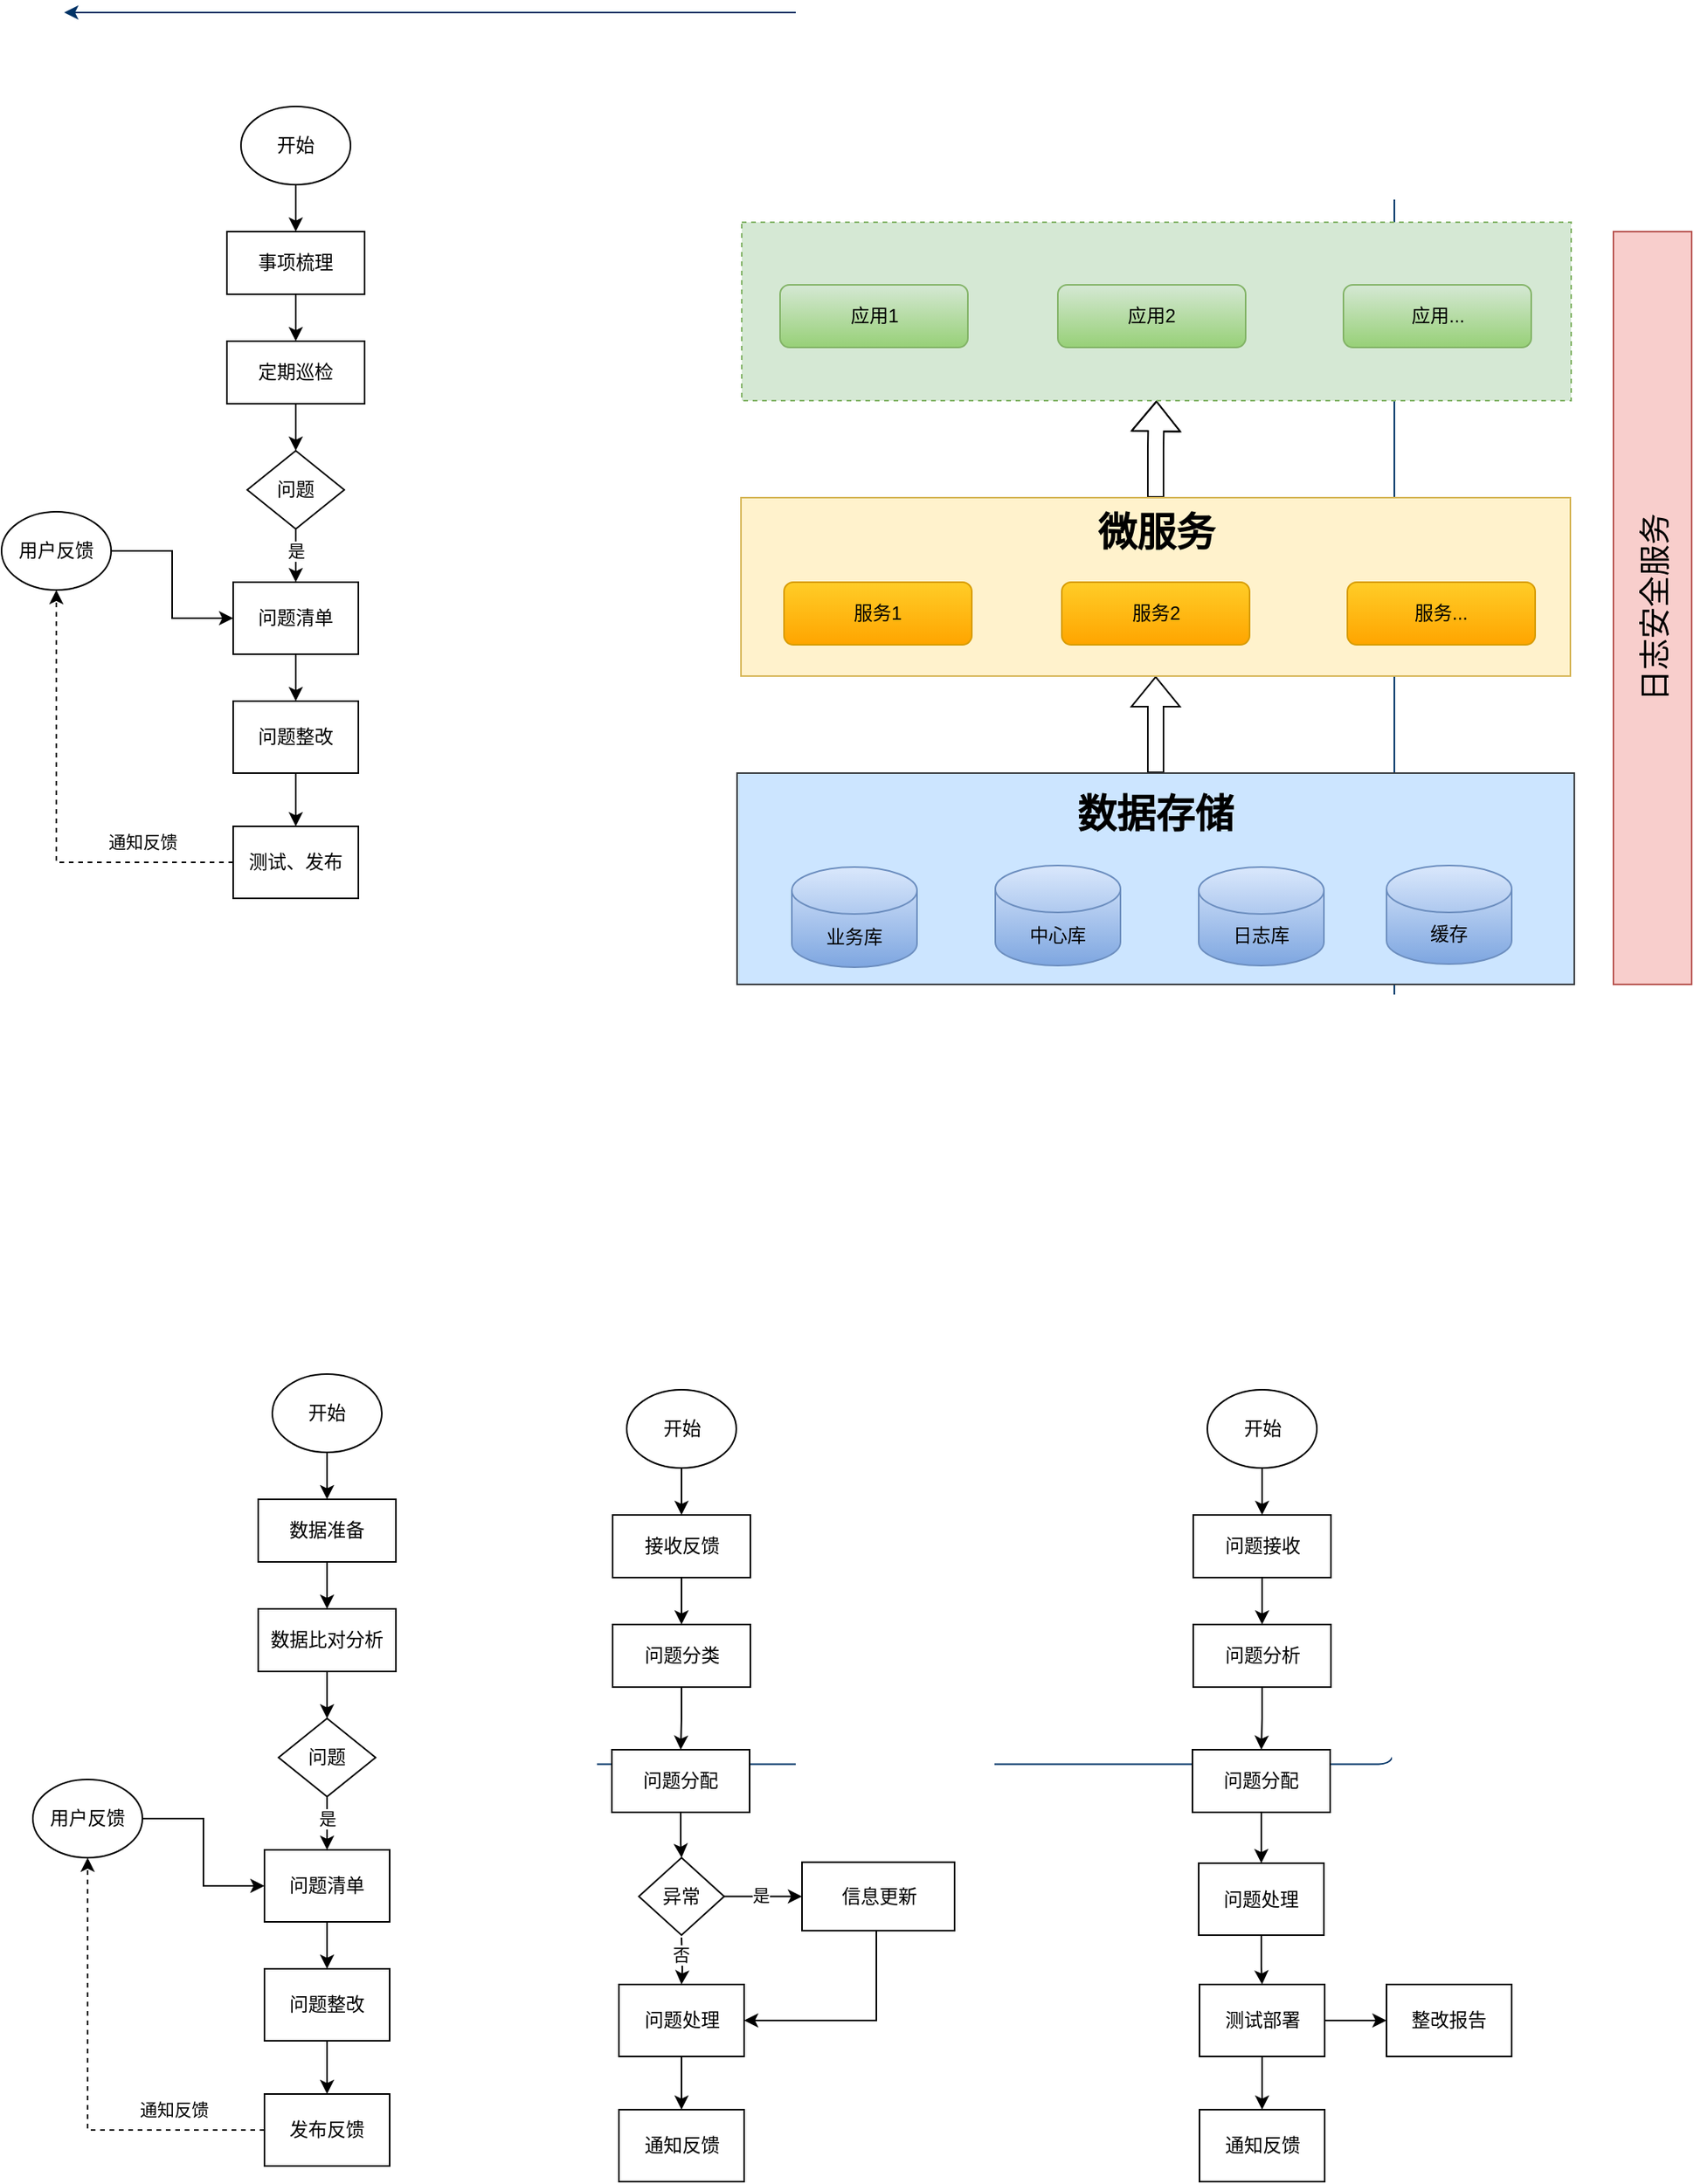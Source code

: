 <mxfile version="24.7.7">
  <diagram id="6a731a19-8d31-9384-78a2-239565b7b9f0" name="Page-1">
    <mxGraphModel dx="1420" dy="758" grid="1" gridSize="10" guides="1" tooltips="1" connect="1" arrows="1" fold="1" page="1" pageScale="1" pageWidth="1169" pageHeight="827" background="none" math="0" shadow="0">
      <root>
        <mxCell id="0" />
        <mxCell id="1" parent="0" />
        <mxCell id="45" value="" style="edgeStyle=elbowEdgeStyle;elbow=horizontal;exitX=1;exitY=0.5;exitPerimeter=0;entryX=0.905;entryY=0.5;entryPerimeter=0;fontStyle=1;strokeColor=#003366;strokeWidth=1;html=1;" parent="1" target="34" edge="1">
          <mxGeometry width="100" height="100" as="geometry">
            <mxPoint x="380.5" y="1119.25" as="sourcePoint" />
            <mxPoint x="100" as="targetPoint" />
            <Array as="points">
              <mxPoint x="950" y="1320" />
            </Array>
          </mxGeometry>
        </mxCell>
        <mxCell id="w9xpegP0zcGpNzlqusWE-73" value="" style="edgeStyle=orthogonalEdgeStyle;rounded=0;orthogonalLoop=1;jettySize=auto;html=1;" edge="1" parent="1" source="w9xpegP0zcGpNzlqusWE-55" target="w9xpegP0zcGpNzlqusWE-72">
          <mxGeometry relative="1" as="geometry" />
        </mxCell>
        <mxCell id="w9xpegP0zcGpNzlqusWE-55" value="开始" style="ellipse;whiteSpace=wrap;html=1;" vertex="1" parent="1">
          <mxGeometry x="213" y="60" width="70" height="50" as="geometry" />
        </mxCell>
        <mxCell id="w9xpegP0zcGpNzlqusWE-75" value="" style="edgeStyle=orthogonalEdgeStyle;rounded=0;orthogonalLoop=1;jettySize=auto;html=1;" edge="1" parent="1" source="w9xpegP0zcGpNzlqusWE-72" target="w9xpegP0zcGpNzlqusWE-74">
          <mxGeometry relative="1" as="geometry" />
        </mxCell>
        <mxCell id="w9xpegP0zcGpNzlqusWE-72" value="事项梳理" style="whiteSpace=wrap;html=1;" vertex="1" parent="1">
          <mxGeometry x="204" y="140" width="88" height="40" as="geometry" />
        </mxCell>
        <mxCell id="w9xpegP0zcGpNzlqusWE-79" value="" style="edgeStyle=orthogonalEdgeStyle;rounded=0;orthogonalLoop=1;jettySize=auto;html=1;" edge="1" parent="1" source="w9xpegP0zcGpNzlqusWE-74" target="w9xpegP0zcGpNzlqusWE-78">
          <mxGeometry relative="1" as="geometry" />
        </mxCell>
        <mxCell id="w9xpegP0zcGpNzlqusWE-74" value="定期巡检" style="whiteSpace=wrap;html=1;" vertex="1" parent="1">
          <mxGeometry x="204" y="210" width="88" height="40" as="geometry" />
        </mxCell>
        <mxCell id="w9xpegP0zcGpNzlqusWE-81" value="" style="edgeStyle=orthogonalEdgeStyle;rounded=0;orthogonalLoop=1;jettySize=auto;html=1;" edge="1" parent="1" source="w9xpegP0zcGpNzlqusWE-78" target="w9xpegP0zcGpNzlqusWE-80">
          <mxGeometry relative="1" as="geometry" />
        </mxCell>
        <mxCell id="w9xpegP0zcGpNzlqusWE-82" value="是" style="edgeLabel;html=1;align=center;verticalAlign=middle;resizable=0;points=[];" vertex="1" connectable="0" parent="w9xpegP0zcGpNzlqusWE-81">
          <mxGeometry x="-0.609" y="-1" relative="1" as="geometry">
            <mxPoint x="1" y="5" as="offset" />
          </mxGeometry>
        </mxCell>
        <mxCell id="w9xpegP0zcGpNzlqusWE-78" value="问题" style="rhombus;whiteSpace=wrap;html=1;" vertex="1" parent="1">
          <mxGeometry x="217" y="280" width="62" height="50" as="geometry" />
        </mxCell>
        <mxCell id="w9xpegP0zcGpNzlqusWE-84" value="" style="edgeStyle=orthogonalEdgeStyle;rounded=0;orthogonalLoop=1;jettySize=auto;html=1;" edge="1" parent="1" source="w9xpegP0zcGpNzlqusWE-80" target="w9xpegP0zcGpNzlqusWE-83">
          <mxGeometry relative="1" as="geometry" />
        </mxCell>
        <mxCell id="w9xpegP0zcGpNzlqusWE-80" value="问题清单" style="whiteSpace=wrap;html=1;" vertex="1" parent="1">
          <mxGeometry x="208" y="364" width="80" height="46" as="geometry" />
        </mxCell>
        <mxCell id="w9xpegP0zcGpNzlqusWE-88" value="" style="edgeStyle=orthogonalEdgeStyle;rounded=0;orthogonalLoop=1;jettySize=auto;html=1;" edge="1" parent="1" source="w9xpegP0zcGpNzlqusWE-83" target="w9xpegP0zcGpNzlqusWE-87">
          <mxGeometry relative="1" as="geometry" />
        </mxCell>
        <mxCell id="w9xpegP0zcGpNzlqusWE-83" value="问题整改" style="whiteSpace=wrap;html=1;" vertex="1" parent="1">
          <mxGeometry x="208" y="440" width="80" height="46" as="geometry" />
        </mxCell>
        <mxCell id="w9xpegP0zcGpNzlqusWE-86" style="edgeStyle=orthogonalEdgeStyle;rounded=0;orthogonalLoop=1;jettySize=auto;html=1;entryX=0;entryY=0.5;entryDx=0;entryDy=0;" edge="1" parent="1" source="w9xpegP0zcGpNzlqusWE-85" target="w9xpegP0zcGpNzlqusWE-80">
          <mxGeometry relative="1" as="geometry" />
        </mxCell>
        <mxCell id="w9xpegP0zcGpNzlqusWE-85" value="用户反馈" style="ellipse;whiteSpace=wrap;html=1;" vertex="1" parent="1">
          <mxGeometry x="60" y="319" width="70" height="50" as="geometry" />
        </mxCell>
        <mxCell id="w9xpegP0zcGpNzlqusWE-89" style="edgeStyle=orthogonalEdgeStyle;rounded=0;orthogonalLoop=1;jettySize=auto;html=1;entryX=0.5;entryY=1;entryDx=0;entryDy=0;dashed=1;" edge="1" parent="1" source="w9xpegP0zcGpNzlqusWE-87" target="w9xpegP0zcGpNzlqusWE-85">
          <mxGeometry relative="1" as="geometry" />
        </mxCell>
        <mxCell id="w9xpegP0zcGpNzlqusWE-90" value="通知反馈" style="edgeLabel;html=1;align=center;verticalAlign=middle;resizable=0;points=[];" vertex="1" connectable="0" parent="w9xpegP0zcGpNzlqusWE-89">
          <mxGeometry x="-0.429" relative="1" as="geometry">
            <mxPoint x="24" y="-13" as="offset" />
          </mxGeometry>
        </mxCell>
        <mxCell id="w9xpegP0zcGpNzlqusWE-87" value="测试、发布" style="whiteSpace=wrap;html=1;" vertex="1" parent="1">
          <mxGeometry x="208" y="520" width="80" height="46" as="geometry" />
        </mxCell>
        <mxCell id="w9xpegP0zcGpNzlqusWE-97" value="" style="edgeStyle=orthogonalEdgeStyle;rounded=0;orthogonalLoop=1;jettySize=auto;html=1;shape=flexArrow;" edge="1" parent="1" source="w9xpegP0zcGpNzlqusWE-91" target="w9xpegP0zcGpNzlqusWE-96">
          <mxGeometry relative="1" as="geometry" />
        </mxCell>
        <mxCell id="w9xpegP0zcGpNzlqusWE-91" value="&lt;font style=&quot;font-size: 25px;&quot;&gt;数据存储&lt;/font&gt;" style="rounded=0;whiteSpace=wrap;html=1;fillColor=#cce5ff;strokeColor=#36393d;verticalAlign=top;fontStyle=1;fontSize=30;" vertex="1" parent="1">
          <mxGeometry x="530" y="486" width="535" height="135" as="geometry" />
        </mxCell>
        <mxCell id="w9xpegP0zcGpNzlqusWE-92" value="业务库" style="shape=cylinder3;whiteSpace=wrap;html=1;boundedLbl=1;backgroundOutline=1;size=15;fillColor=#dae8fc;gradientColor=#7ea6e0;strokeColor=#6c8ebf;" vertex="1" parent="1">
          <mxGeometry x="565" y="546" width="80" height="64" as="geometry" />
        </mxCell>
        <mxCell id="w9xpegP0zcGpNzlqusWE-93" value="中心库" style="shape=cylinder3;whiteSpace=wrap;html=1;boundedLbl=1;backgroundOutline=1;size=15;fillColor=#dae8fc;gradientColor=#7ea6e0;strokeColor=#6c8ebf;" vertex="1" parent="1">
          <mxGeometry x="695" y="545" width="80" height="64" as="geometry" />
        </mxCell>
        <mxCell id="w9xpegP0zcGpNzlqusWE-94" value="日志库" style="shape=cylinder3;whiteSpace=wrap;html=1;boundedLbl=1;backgroundOutline=1;size=15;fillColor=#dae8fc;gradientColor=#7ea6e0;strokeColor=#6c8ebf;" vertex="1" parent="1">
          <mxGeometry x="825" y="546" width="80" height="63" as="geometry" />
        </mxCell>
        <mxCell id="w9xpegP0zcGpNzlqusWE-95" value="缓存" style="shape=cylinder3;whiteSpace=wrap;html=1;boundedLbl=1;backgroundOutline=1;size=15;fillColor=#dae8fc;gradientColor=#7ea6e0;strokeColor=#6c8ebf;" vertex="1" parent="1">
          <mxGeometry x="945" y="545" width="80" height="63" as="geometry" />
        </mxCell>
        <mxCell id="w9xpegP0zcGpNzlqusWE-106" value="" style="edgeStyle=orthogonalEdgeStyle;rounded=0;orthogonalLoop=1;jettySize=auto;html=1;entryX=0.5;entryY=1;entryDx=0;entryDy=0;shape=flexArrow;" edge="1" parent="1" source="w9xpegP0zcGpNzlqusWE-96" target="w9xpegP0zcGpNzlqusWE-101">
          <mxGeometry relative="1" as="geometry" />
        </mxCell>
        <mxCell id="w9xpegP0zcGpNzlqusWE-96" value="微服务" style="rounded=0;whiteSpace=wrap;html=1;fillColor=#fff2cc;strokeColor=#d6b656;verticalAlign=top;fontSize=25;fontStyle=1" vertex="1" parent="1">
          <mxGeometry x="532.5" y="310" width="530" height="114" as="geometry" />
        </mxCell>
        <mxCell id="w9xpegP0zcGpNzlqusWE-98" value="服务1" style="rounded=1;whiteSpace=wrap;html=1;fillColor=#ffcd28;gradientColor=#ffa500;strokeColor=#d79b00;" vertex="1" parent="1">
          <mxGeometry x="560" y="364" width="120" height="40" as="geometry" />
        </mxCell>
        <mxCell id="w9xpegP0zcGpNzlqusWE-99" value="服务2" style="rounded=1;whiteSpace=wrap;html=1;fillColor=#ffcd28;gradientColor=#ffa500;strokeColor=#d79b00;" vertex="1" parent="1">
          <mxGeometry x="737.5" y="364" width="120" height="40" as="geometry" />
        </mxCell>
        <mxCell id="w9xpegP0zcGpNzlqusWE-100" value="服务..." style="rounded=1;whiteSpace=wrap;html=1;fillColor=#ffcd28;gradientColor=#ffa500;strokeColor=#d79b00;" vertex="1" parent="1">
          <mxGeometry x="920" y="364" width="120" height="40" as="geometry" />
        </mxCell>
        <mxCell id="w9xpegP0zcGpNzlqusWE-101" value="" style="rounded=0;whiteSpace=wrap;html=1;verticalAlign=top;fontSize=25;fontStyle=1;dashed=1;strokeColor=#82b366;fillColor=#d5e8d4;" vertex="1" parent="1">
          <mxGeometry x="533" y="134" width="530" height="114" as="geometry" />
        </mxCell>
        <mxCell id="w9xpegP0zcGpNzlqusWE-102" value="应用1" style="rounded=1;whiteSpace=wrap;html=1;fillColor=#d5e8d4;gradientColor=#97d077;strokeColor=#82b366;" vertex="1" parent="1">
          <mxGeometry x="557.5" y="174" width="120" height="40" as="geometry" />
        </mxCell>
        <mxCell id="w9xpegP0zcGpNzlqusWE-103" value="应用2" style="rounded=1;whiteSpace=wrap;html=1;fillColor=#d5e8d4;gradientColor=#97d077;strokeColor=#82b366;" vertex="1" parent="1">
          <mxGeometry x="735" y="174" width="120" height="40" as="geometry" />
        </mxCell>
        <mxCell id="w9xpegP0zcGpNzlqusWE-104" value="应用..." style="rounded=1;whiteSpace=wrap;html=1;fillColor=#d5e8d4;gradientColor=#97d077;strokeColor=#82b366;" vertex="1" parent="1">
          <mxGeometry x="917.5" y="174" width="120" height="40" as="geometry" />
        </mxCell>
        <mxCell id="w9xpegP0zcGpNzlqusWE-107" value="日志安全服务" style="rounded=0;whiteSpace=wrap;html=1;fillColor=#f8cecc;strokeColor=#b85450;horizontal=0;fontSize=20;" vertex="1" parent="1">
          <mxGeometry x="1090" y="140" width="50" height="481" as="geometry" />
        </mxCell>
        <mxCell id="w9xpegP0zcGpNzlqusWE-108" value="" style="edgeStyle=orthogonalEdgeStyle;rounded=0;orthogonalLoop=1;jettySize=auto;html=1;" edge="1" parent="1" source="w9xpegP0zcGpNzlqusWE-109" target="w9xpegP0zcGpNzlqusWE-111">
          <mxGeometry relative="1" as="geometry" />
        </mxCell>
        <mxCell id="w9xpegP0zcGpNzlqusWE-109" value="开始" style="ellipse;whiteSpace=wrap;html=1;" vertex="1" parent="1">
          <mxGeometry x="233" y="870" width="70" height="50" as="geometry" />
        </mxCell>
        <mxCell id="w9xpegP0zcGpNzlqusWE-110" value="" style="edgeStyle=orthogonalEdgeStyle;rounded=0;orthogonalLoop=1;jettySize=auto;html=1;" edge="1" parent="1" source="w9xpegP0zcGpNzlqusWE-111" target="w9xpegP0zcGpNzlqusWE-113">
          <mxGeometry relative="1" as="geometry" />
        </mxCell>
        <mxCell id="w9xpegP0zcGpNzlqusWE-111" value="数据准备" style="whiteSpace=wrap;html=1;" vertex="1" parent="1">
          <mxGeometry x="224" y="950" width="88" height="40" as="geometry" />
        </mxCell>
        <mxCell id="w9xpegP0zcGpNzlqusWE-112" value="" style="edgeStyle=orthogonalEdgeStyle;rounded=0;orthogonalLoop=1;jettySize=auto;html=1;" edge="1" parent="1" source="w9xpegP0zcGpNzlqusWE-113" target="w9xpegP0zcGpNzlqusWE-116">
          <mxGeometry relative="1" as="geometry" />
        </mxCell>
        <mxCell id="w9xpegP0zcGpNzlqusWE-113" value="数据比对分析" style="whiteSpace=wrap;html=1;" vertex="1" parent="1">
          <mxGeometry x="224" y="1020" width="88" height="40" as="geometry" />
        </mxCell>
        <mxCell id="w9xpegP0zcGpNzlqusWE-114" value="" style="edgeStyle=orthogonalEdgeStyle;rounded=0;orthogonalLoop=1;jettySize=auto;html=1;" edge="1" parent="1" source="w9xpegP0zcGpNzlqusWE-116" target="w9xpegP0zcGpNzlqusWE-118">
          <mxGeometry relative="1" as="geometry" />
        </mxCell>
        <mxCell id="w9xpegP0zcGpNzlqusWE-115" value="是" style="edgeLabel;html=1;align=center;verticalAlign=middle;resizable=0;points=[];" vertex="1" connectable="0" parent="w9xpegP0zcGpNzlqusWE-114">
          <mxGeometry x="-0.609" y="-1" relative="1" as="geometry">
            <mxPoint x="1" y="5" as="offset" />
          </mxGeometry>
        </mxCell>
        <mxCell id="w9xpegP0zcGpNzlqusWE-116" value="问题" style="rhombus;whiteSpace=wrap;html=1;" vertex="1" parent="1">
          <mxGeometry x="237" y="1090" width="62" height="50" as="geometry" />
        </mxCell>
        <mxCell id="w9xpegP0zcGpNzlqusWE-117" value="" style="edgeStyle=orthogonalEdgeStyle;rounded=0;orthogonalLoop=1;jettySize=auto;html=1;" edge="1" parent="1" source="w9xpegP0zcGpNzlqusWE-118" target="w9xpegP0zcGpNzlqusWE-120">
          <mxGeometry relative="1" as="geometry" />
        </mxCell>
        <mxCell id="w9xpegP0zcGpNzlqusWE-118" value="问题清单" style="whiteSpace=wrap;html=1;" vertex="1" parent="1">
          <mxGeometry x="228" y="1174" width="80" height="46" as="geometry" />
        </mxCell>
        <mxCell id="w9xpegP0zcGpNzlqusWE-119" value="" style="edgeStyle=orthogonalEdgeStyle;rounded=0;orthogonalLoop=1;jettySize=auto;html=1;" edge="1" parent="1" source="w9xpegP0zcGpNzlqusWE-120" target="w9xpegP0zcGpNzlqusWE-125">
          <mxGeometry relative="1" as="geometry" />
        </mxCell>
        <mxCell id="w9xpegP0zcGpNzlqusWE-120" value="问题整改" style="whiteSpace=wrap;html=1;" vertex="1" parent="1">
          <mxGeometry x="228" y="1250" width="80" height="46" as="geometry" />
        </mxCell>
        <mxCell id="w9xpegP0zcGpNzlqusWE-121" style="edgeStyle=orthogonalEdgeStyle;rounded=0;orthogonalLoop=1;jettySize=auto;html=1;entryX=0;entryY=0.5;entryDx=0;entryDy=0;" edge="1" parent="1" source="w9xpegP0zcGpNzlqusWE-122" target="w9xpegP0zcGpNzlqusWE-118">
          <mxGeometry relative="1" as="geometry" />
        </mxCell>
        <mxCell id="w9xpegP0zcGpNzlqusWE-122" value="用户反馈" style="ellipse;whiteSpace=wrap;html=1;" vertex="1" parent="1">
          <mxGeometry x="80" y="1129" width="70" height="50" as="geometry" />
        </mxCell>
        <mxCell id="w9xpegP0zcGpNzlqusWE-123" style="edgeStyle=orthogonalEdgeStyle;rounded=0;orthogonalLoop=1;jettySize=auto;html=1;entryX=0.5;entryY=1;entryDx=0;entryDy=0;dashed=1;" edge="1" parent="1" source="w9xpegP0zcGpNzlqusWE-125" target="w9xpegP0zcGpNzlqusWE-122">
          <mxGeometry relative="1" as="geometry" />
        </mxCell>
        <mxCell id="w9xpegP0zcGpNzlqusWE-124" value="通知反馈" style="edgeLabel;html=1;align=center;verticalAlign=middle;resizable=0;points=[];" vertex="1" connectable="0" parent="w9xpegP0zcGpNzlqusWE-123">
          <mxGeometry x="-0.429" relative="1" as="geometry">
            <mxPoint x="24" y="-13" as="offset" />
          </mxGeometry>
        </mxCell>
        <mxCell id="w9xpegP0zcGpNzlqusWE-125" value="发布反馈" style="whiteSpace=wrap;html=1;" vertex="1" parent="1">
          <mxGeometry x="228" y="1330" width="80" height="46" as="geometry" />
        </mxCell>
        <mxCell id="w9xpegP0zcGpNzlqusWE-126" value="" style="edgeStyle=orthogonalEdgeStyle;rounded=0;orthogonalLoop=1;jettySize=auto;html=1;" edge="1" parent="1" source="w9xpegP0zcGpNzlqusWE-127" target="w9xpegP0zcGpNzlqusWE-129">
          <mxGeometry relative="1" as="geometry" />
        </mxCell>
        <mxCell id="w9xpegP0zcGpNzlqusWE-127" value="开始" style="ellipse;whiteSpace=wrap;html=1;" vertex="1" parent="1">
          <mxGeometry x="830.5" y="880" width="70" height="50" as="geometry" />
        </mxCell>
        <mxCell id="w9xpegP0zcGpNzlqusWE-128" value="" style="edgeStyle=orthogonalEdgeStyle;rounded=0;orthogonalLoop=1;jettySize=auto;html=1;" edge="1" parent="1" source="w9xpegP0zcGpNzlqusWE-129" target="w9xpegP0zcGpNzlqusWE-131">
          <mxGeometry relative="1" as="geometry" />
        </mxCell>
        <mxCell id="w9xpegP0zcGpNzlqusWE-129" value="问题接收" style="whiteSpace=wrap;html=1;" vertex="1" parent="1">
          <mxGeometry x="821.5" y="960" width="88" height="40" as="geometry" />
        </mxCell>
        <mxCell id="w9xpegP0zcGpNzlqusWE-147" value="" style="edgeStyle=orthogonalEdgeStyle;rounded=0;orthogonalLoop=1;jettySize=auto;html=1;" edge="1" parent="1" source="w9xpegP0zcGpNzlqusWE-131" target="w9xpegP0zcGpNzlqusWE-146">
          <mxGeometry relative="1" as="geometry" />
        </mxCell>
        <mxCell id="w9xpegP0zcGpNzlqusWE-131" value="问题分析" style="whiteSpace=wrap;html=1;" vertex="1" parent="1">
          <mxGeometry x="821.5" y="1030" width="88" height="40" as="geometry" />
        </mxCell>
        <mxCell id="w9xpegP0zcGpNzlqusWE-137" value="" style="edgeStyle=orthogonalEdgeStyle;rounded=0;orthogonalLoop=1;jettySize=auto;html=1;" edge="1" parent="1" source="w9xpegP0zcGpNzlqusWE-138" target="w9xpegP0zcGpNzlqusWE-143">
          <mxGeometry relative="1" as="geometry" />
        </mxCell>
        <mxCell id="w9xpegP0zcGpNzlqusWE-138" value="问题处理" style="whiteSpace=wrap;html=1;" vertex="1" parent="1">
          <mxGeometry x="825" y="1182.5" width="80" height="46" as="geometry" />
        </mxCell>
        <mxCell id="w9xpegP0zcGpNzlqusWE-176" value="" style="edgeStyle=orthogonalEdgeStyle;rounded=0;orthogonalLoop=1;jettySize=auto;html=1;" edge="1" parent="1" source="w9xpegP0zcGpNzlqusWE-143" target="w9xpegP0zcGpNzlqusWE-175">
          <mxGeometry relative="1" as="geometry" />
        </mxCell>
        <mxCell id="w9xpegP0zcGpNzlqusWE-178" value="" style="edgeStyle=orthogonalEdgeStyle;rounded=0;orthogonalLoop=1;jettySize=auto;html=1;" edge="1" parent="1" source="w9xpegP0zcGpNzlqusWE-143" target="w9xpegP0zcGpNzlqusWE-177">
          <mxGeometry relative="1" as="geometry" />
        </mxCell>
        <mxCell id="w9xpegP0zcGpNzlqusWE-143" value="测试部署" style="whiteSpace=wrap;html=1;" vertex="1" parent="1">
          <mxGeometry x="825.5" y="1260" width="80" height="46" as="geometry" />
        </mxCell>
        <mxCell id="w9xpegP0zcGpNzlqusWE-174" value="" style="edgeStyle=orthogonalEdgeStyle;rounded=0;orthogonalLoop=1;jettySize=auto;html=1;" edge="1" parent="1" source="w9xpegP0zcGpNzlqusWE-146" target="w9xpegP0zcGpNzlqusWE-138">
          <mxGeometry relative="1" as="geometry" />
        </mxCell>
        <mxCell id="w9xpegP0zcGpNzlqusWE-146" value="问题分配" style="whiteSpace=wrap;html=1;" vertex="1" parent="1">
          <mxGeometry x="821" y="1110" width="88" height="40" as="geometry" />
        </mxCell>
        <mxCell id="w9xpegP0zcGpNzlqusWE-156" value="" style="edgeStyle=orthogonalEdgeStyle;rounded=0;orthogonalLoop=1;jettySize=auto;html=1;" edge="1" parent="1" source="w9xpegP0zcGpNzlqusWE-157" target="w9xpegP0zcGpNzlqusWE-159">
          <mxGeometry relative="1" as="geometry" />
        </mxCell>
        <mxCell id="w9xpegP0zcGpNzlqusWE-157" value="开始" style="ellipse;whiteSpace=wrap;html=1;" vertex="1" parent="1">
          <mxGeometry x="459.5" y="880" width="70" height="50" as="geometry" />
        </mxCell>
        <mxCell id="w9xpegP0zcGpNzlqusWE-158" value="" style="edgeStyle=orthogonalEdgeStyle;rounded=0;orthogonalLoop=1;jettySize=auto;html=1;" edge="1" parent="1" source="w9xpegP0zcGpNzlqusWE-159" target="w9xpegP0zcGpNzlqusWE-161">
          <mxGeometry relative="1" as="geometry" />
        </mxCell>
        <mxCell id="w9xpegP0zcGpNzlqusWE-159" value="接收反馈" style="whiteSpace=wrap;html=1;" vertex="1" parent="1">
          <mxGeometry x="450.5" y="960" width="88" height="40" as="geometry" />
        </mxCell>
        <mxCell id="w9xpegP0zcGpNzlqusWE-160" value="" style="edgeStyle=orthogonalEdgeStyle;rounded=0;orthogonalLoop=1;jettySize=auto;html=1;" edge="1" parent="1" source="w9xpegP0zcGpNzlqusWE-161" target="w9xpegP0zcGpNzlqusWE-168">
          <mxGeometry relative="1" as="geometry" />
        </mxCell>
        <mxCell id="w9xpegP0zcGpNzlqusWE-161" value="问题分类" style="whiteSpace=wrap;html=1;" vertex="1" parent="1">
          <mxGeometry x="450.5" y="1030" width="88" height="40" as="geometry" />
        </mxCell>
        <mxCell id="w9xpegP0zcGpNzlqusWE-162" value="" style="edgeStyle=orthogonalEdgeStyle;rounded=0;orthogonalLoop=1;jettySize=auto;html=1;" edge="1" parent="1" target="w9xpegP0zcGpNzlqusWE-165">
          <mxGeometry relative="1" as="geometry">
            <mxPoint x="494.5" y="1230" as="sourcePoint" />
          </mxGeometry>
        </mxCell>
        <mxCell id="w9xpegP0zcGpNzlqusWE-163" value="否" style="edgeLabel;html=1;align=center;verticalAlign=middle;resizable=0;points=[];" vertex="1" connectable="0" parent="w9xpegP0zcGpNzlqusWE-162">
          <mxGeometry x="-0.74" y="-2" relative="1" as="geometry">
            <mxPoint x="1" y="7" as="offset" />
          </mxGeometry>
        </mxCell>
        <mxCell id="w9xpegP0zcGpNzlqusWE-164" value="" style="edgeStyle=orthogonalEdgeStyle;rounded=0;orthogonalLoop=1;jettySize=auto;html=1;" edge="1" parent="1" source="w9xpegP0zcGpNzlqusWE-165" target="w9xpegP0zcGpNzlqusWE-166">
          <mxGeometry relative="1" as="geometry" />
        </mxCell>
        <mxCell id="w9xpegP0zcGpNzlqusWE-165" value="问题处理" style="whiteSpace=wrap;html=1;" vertex="1" parent="1">
          <mxGeometry x="454.5" y="1260" width="80" height="46" as="geometry" />
        </mxCell>
        <mxCell id="w9xpegP0zcGpNzlqusWE-166" value="通知反馈" style="whiteSpace=wrap;html=1;" vertex="1" parent="1">
          <mxGeometry x="454.5" y="1340" width="80" height="46" as="geometry" />
        </mxCell>
        <mxCell id="w9xpegP0zcGpNzlqusWE-167" value="" style="edgeStyle=orthogonalEdgeStyle;rounded=0;orthogonalLoop=1;jettySize=auto;html=1;" edge="1" parent="1" source="w9xpegP0zcGpNzlqusWE-168" target="w9xpegP0zcGpNzlqusWE-171">
          <mxGeometry relative="1" as="geometry" />
        </mxCell>
        <mxCell id="w9xpegP0zcGpNzlqusWE-168" value="问题分配" style="whiteSpace=wrap;html=1;" vertex="1" parent="1">
          <mxGeometry x="450" y="1110" width="88" height="40" as="geometry" />
        </mxCell>
        <mxCell id="w9xpegP0zcGpNzlqusWE-169" value="" style="edgeStyle=orthogonalEdgeStyle;rounded=0;orthogonalLoop=1;jettySize=auto;html=1;" edge="1" parent="1" source="w9xpegP0zcGpNzlqusWE-171" target="w9xpegP0zcGpNzlqusWE-173">
          <mxGeometry relative="1" as="geometry" />
        </mxCell>
        <mxCell id="w9xpegP0zcGpNzlqusWE-170" value="是" style="edgeLabel;html=1;align=center;verticalAlign=middle;resizable=0;points=[];" vertex="1" connectable="0" parent="w9xpegP0zcGpNzlqusWE-169">
          <mxGeometry x="-0.104" y="1" relative="1" as="geometry">
            <mxPoint as="offset" />
          </mxGeometry>
        </mxCell>
        <mxCell id="w9xpegP0zcGpNzlqusWE-171" value="异常" style="rhombus;whiteSpace=wrap;html=1;" vertex="1" parent="1">
          <mxGeometry x="467.25" y="1179" width="54.5" height="49.5" as="geometry" />
        </mxCell>
        <mxCell id="w9xpegP0zcGpNzlqusWE-172" style="edgeStyle=orthogonalEdgeStyle;rounded=0;orthogonalLoop=1;jettySize=auto;html=1;entryX=1;entryY=0.5;entryDx=0;entryDy=0;" edge="1" parent="1" source="w9xpegP0zcGpNzlqusWE-173" target="w9xpegP0zcGpNzlqusWE-165">
          <mxGeometry relative="1" as="geometry">
            <Array as="points">
              <mxPoint x="619" y="1283" />
            </Array>
          </mxGeometry>
        </mxCell>
        <mxCell id="w9xpegP0zcGpNzlqusWE-173" value="信息更新" style="whiteSpace=wrap;html=1;" vertex="1" parent="1">
          <mxGeometry x="571.5" y="1181.88" width="97.5" height="43.75" as="geometry" />
        </mxCell>
        <mxCell id="w9xpegP0zcGpNzlqusWE-175" value="通知反馈" style="whiteSpace=wrap;html=1;" vertex="1" parent="1">
          <mxGeometry x="825.5" y="1340" width="80" height="46" as="geometry" />
        </mxCell>
        <mxCell id="w9xpegP0zcGpNzlqusWE-177" value="整改报告" style="whiteSpace=wrap;html=1;" vertex="1" parent="1">
          <mxGeometry x="945" y="1260" width="80" height="46" as="geometry" />
        </mxCell>
      </root>
    </mxGraphModel>
  </diagram>
</mxfile>
